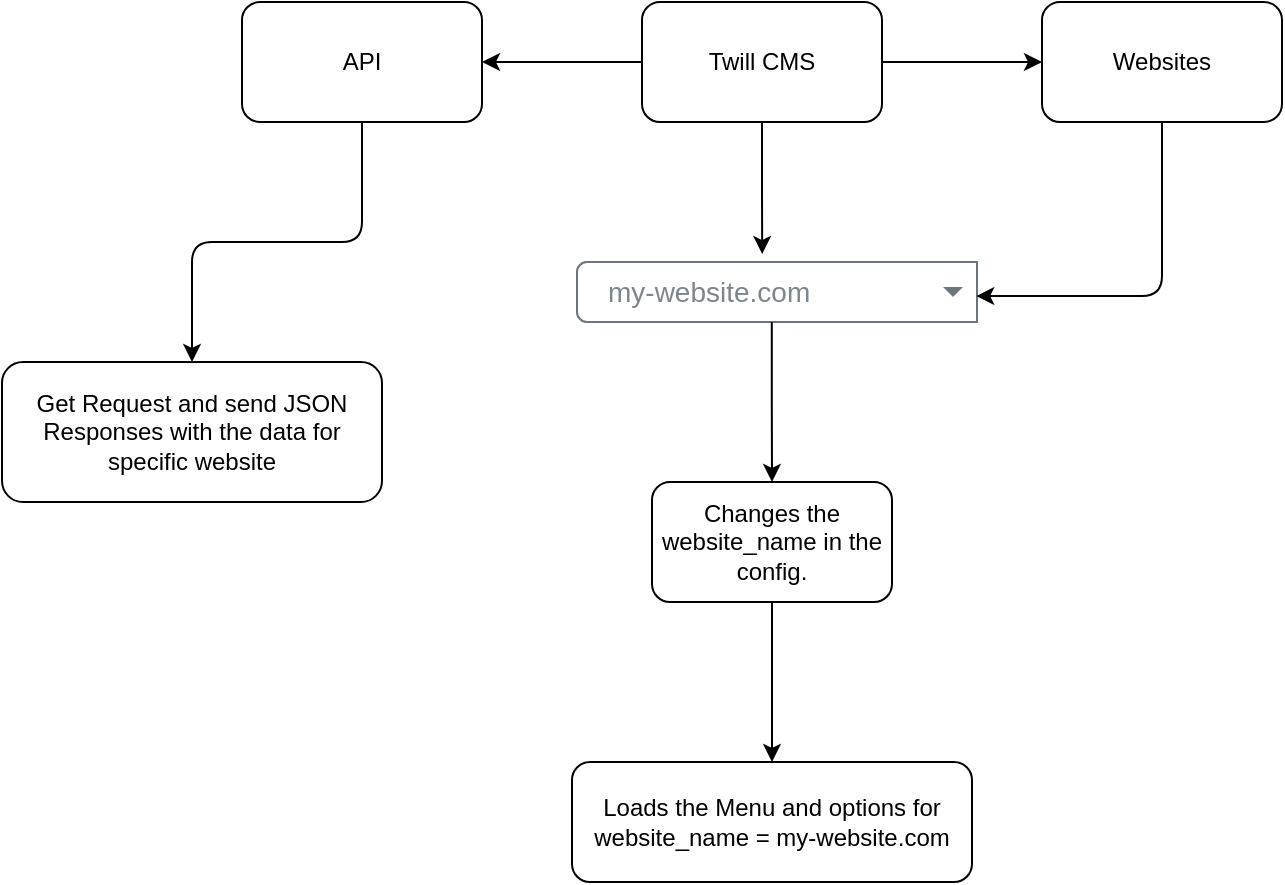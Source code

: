 <mxfile version="22.0.4" type="github">
  <diagram name="Page-1" id="E49BTuY-lp1kJ3oBSuN0">
    <mxGraphModel dx="1509" dy="840" grid="1" gridSize="10" guides="1" tooltips="1" connect="1" arrows="1" fold="1" page="1" pageScale="1" pageWidth="850" pageHeight="1100" math="0" shadow="0">
      <root>
        <mxCell id="0" />
        <mxCell id="1" parent="0" />
        <mxCell id="LTUWh_eZhttvngaJoJQH-3" value="" style="edgeStyle=orthogonalEdgeStyle;rounded=0;orthogonalLoop=1;jettySize=auto;html=1;entryX=0.463;entryY=-0.133;entryDx=0;entryDy=0;entryPerimeter=0;" edge="1" parent="1" source="LTUWh_eZhttvngaJoJQH-1" target="LTUWh_eZhttvngaJoJQH-5">
          <mxGeometry relative="1" as="geometry">
            <mxPoint x="420" y="160" as="targetPoint" />
          </mxGeometry>
        </mxCell>
        <mxCell id="LTUWh_eZhttvngaJoJQH-14" value="" style="edgeStyle=orthogonalEdgeStyle;rounded=0;orthogonalLoop=1;jettySize=auto;html=1;" edge="1" parent="1" source="LTUWh_eZhttvngaJoJQH-1" target="LTUWh_eZhttvngaJoJQH-13">
          <mxGeometry relative="1" as="geometry" />
        </mxCell>
        <mxCell id="LTUWh_eZhttvngaJoJQH-17" value="" style="edgeStyle=orthogonalEdgeStyle;rounded=0;orthogonalLoop=1;jettySize=auto;html=1;" edge="1" parent="1" source="LTUWh_eZhttvngaJoJQH-1" target="LTUWh_eZhttvngaJoJQH-16">
          <mxGeometry relative="1" as="geometry" />
        </mxCell>
        <mxCell id="LTUWh_eZhttvngaJoJQH-1" value="Twill CMS" style="rounded=1;whiteSpace=wrap;html=1;" vertex="1" parent="1">
          <mxGeometry x="360" y="40" width="120" height="60" as="geometry" />
        </mxCell>
        <mxCell id="LTUWh_eZhttvngaJoJQH-4" value="" style="html=1;shadow=0;dashed=0;shape=mxgraph.bootstrap.rrect;rSize=5;strokeColor=#CED4DA;html=1;whiteSpace=wrap;fillColor=#FFFFFF;fontColor=#7D868C;align=left;spacing=15;spacingLeft=40;fontSize=14;" vertex="1" parent="1">
          <mxGeometry x="327.5" y="170" width="185" height="30" as="geometry" />
        </mxCell>
        <mxCell id="LTUWh_eZhttvngaJoJQH-5" value="my-website.com" style="html=1;shadow=0;dashed=0;shape=mxgraph.bootstrap.leftButton;strokeColor=#6C757D;gradientColor=inherit;fontColor=inherit;fillColor=inherit;rSize=5;perimeter=none;whiteSpace=wrap;resizeHeight=1;fontSize=14;align=left;spacing=15;" vertex="1" parent="LTUWh_eZhttvngaJoJQH-4">
          <mxGeometry width="200" height="30" relative="1" as="geometry" />
        </mxCell>
        <mxCell id="LTUWh_eZhttvngaJoJQH-6" value="" style="shape=triangle;direction=south;fillColor=#6C767D;strokeColor=none;perimeter=none;" vertex="1" parent="LTUWh_eZhttvngaJoJQH-5">
          <mxGeometry x="1" y="0.5" width="10" height="5" relative="1" as="geometry">
            <mxPoint x="-17" y="-2.5" as="offset" />
          </mxGeometry>
        </mxCell>
        <mxCell id="LTUWh_eZhttvngaJoJQH-12" value="" style="edgeStyle=orthogonalEdgeStyle;rounded=0;orthogonalLoop=1;jettySize=auto;html=1;" edge="1" parent="1" source="LTUWh_eZhttvngaJoJQH-8" target="LTUWh_eZhttvngaJoJQH-11">
          <mxGeometry relative="1" as="geometry" />
        </mxCell>
        <mxCell id="LTUWh_eZhttvngaJoJQH-8" value="Changes the website_name in the config." style="rounded=1;whiteSpace=wrap;html=1;" vertex="1" parent="1">
          <mxGeometry x="365" y="280" width="120" height="60" as="geometry" />
        </mxCell>
        <mxCell id="LTUWh_eZhttvngaJoJQH-10" style="edgeStyle=orthogonalEdgeStyle;rounded=0;orthogonalLoop=1;jettySize=auto;html=1;entryX=0.5;entryY=0;entryDx=0;entryDy=0;exitX=0.487;exitY=1.003;exitDx=0;exitDy=0;exitPerimeter=0;" edge="1" parent="1" source="LTUWh_eZhttvngaJoJQH-5" target="LTUWh_eZhttvngaJoJQH-8">
          <mxGeometry relative="1" as="geometry">
            <mxPoint x="428" y="200" as="sourcePoint" />
          </mxGeometry>
        </mxCell>
        <mxCell id="LTUWh_eZhttvngaJoJQH-11" value="Loads the Menu and options for website_name = my-website.com" style="rounded=1;whiteSpace=wrap;html=1;" vertex="1" parent="1">
          <mxGeometry x="325" y="420" width="200" height="60" as="geometry" />
        </mxCell>
        <mxCell id="LTUWh_eZhttvngaJoJQH-13" value="Websites" style="rounded=1;whiteSpace=wrap;html=1;" vertex="1" parent="1">
          <mxGeometry x="560" y="40" width="120" height="60" as="geometry" />
        </mxCell>
        <mxCell id="LTUWh_eZhttvngaJoJQH-15" style="edgeStyle=orthogonalEdgeStyle;rounded=1;orthogonalLoop=1;jettySize=auto;html=1;exitX=0.5;exitY=1;exitDx=0;exitDy=0;entryX=0.998;entryY=0.567;entryDx=0;entryDy=0;entryPerimeter=0;" edge="1" parent="1" source="LTUWh_eZhttvngaJoJQH-13" target="LTUWh_eZhttvngaJoJQH-5">
          <mxGeometry relative="1" as="geometry" />
        </mxCell>
        <mxCell id="LTUWh_eZhttvngaJoJQH-19" value="" style="edgeStyle=orthogonalEdgeStyle;rounded=1;orthogonalLoop=1;jettySize=auto;html=1;" edge="1" parent="1" source="LTUWh_eZhttvngaJoJQH-16" target="LTUWh_eZhttvngaJoJQH-18">
          <mxGeometry relative="1" as="geometry" />
        </mxCell>
        <mxCell id="LTUWh_eZhttvngaJoJQH-16" value="API" style="rounded=1;whiteSpace=wrap;html=1;" vertex="1" parent="1">
          <mxGeometry x="160" y="40" width="120" height="60" as="geometry" />
        </mxCell>
        <mxCell id="LTUWh_eZhttvngaJoJQH-18" value="Get Request and send JSON Responses with the data for specific website" style="rounded=1;whiteSpace=wrap;html=1;" vertex="1" parent="1">
          <mxGeometry x="40" y="220" width="190" height="70" as="geometry" />
        </mxCell>
      </root>
    </mxGraphModel>
  </diagram>
</mxfile>
